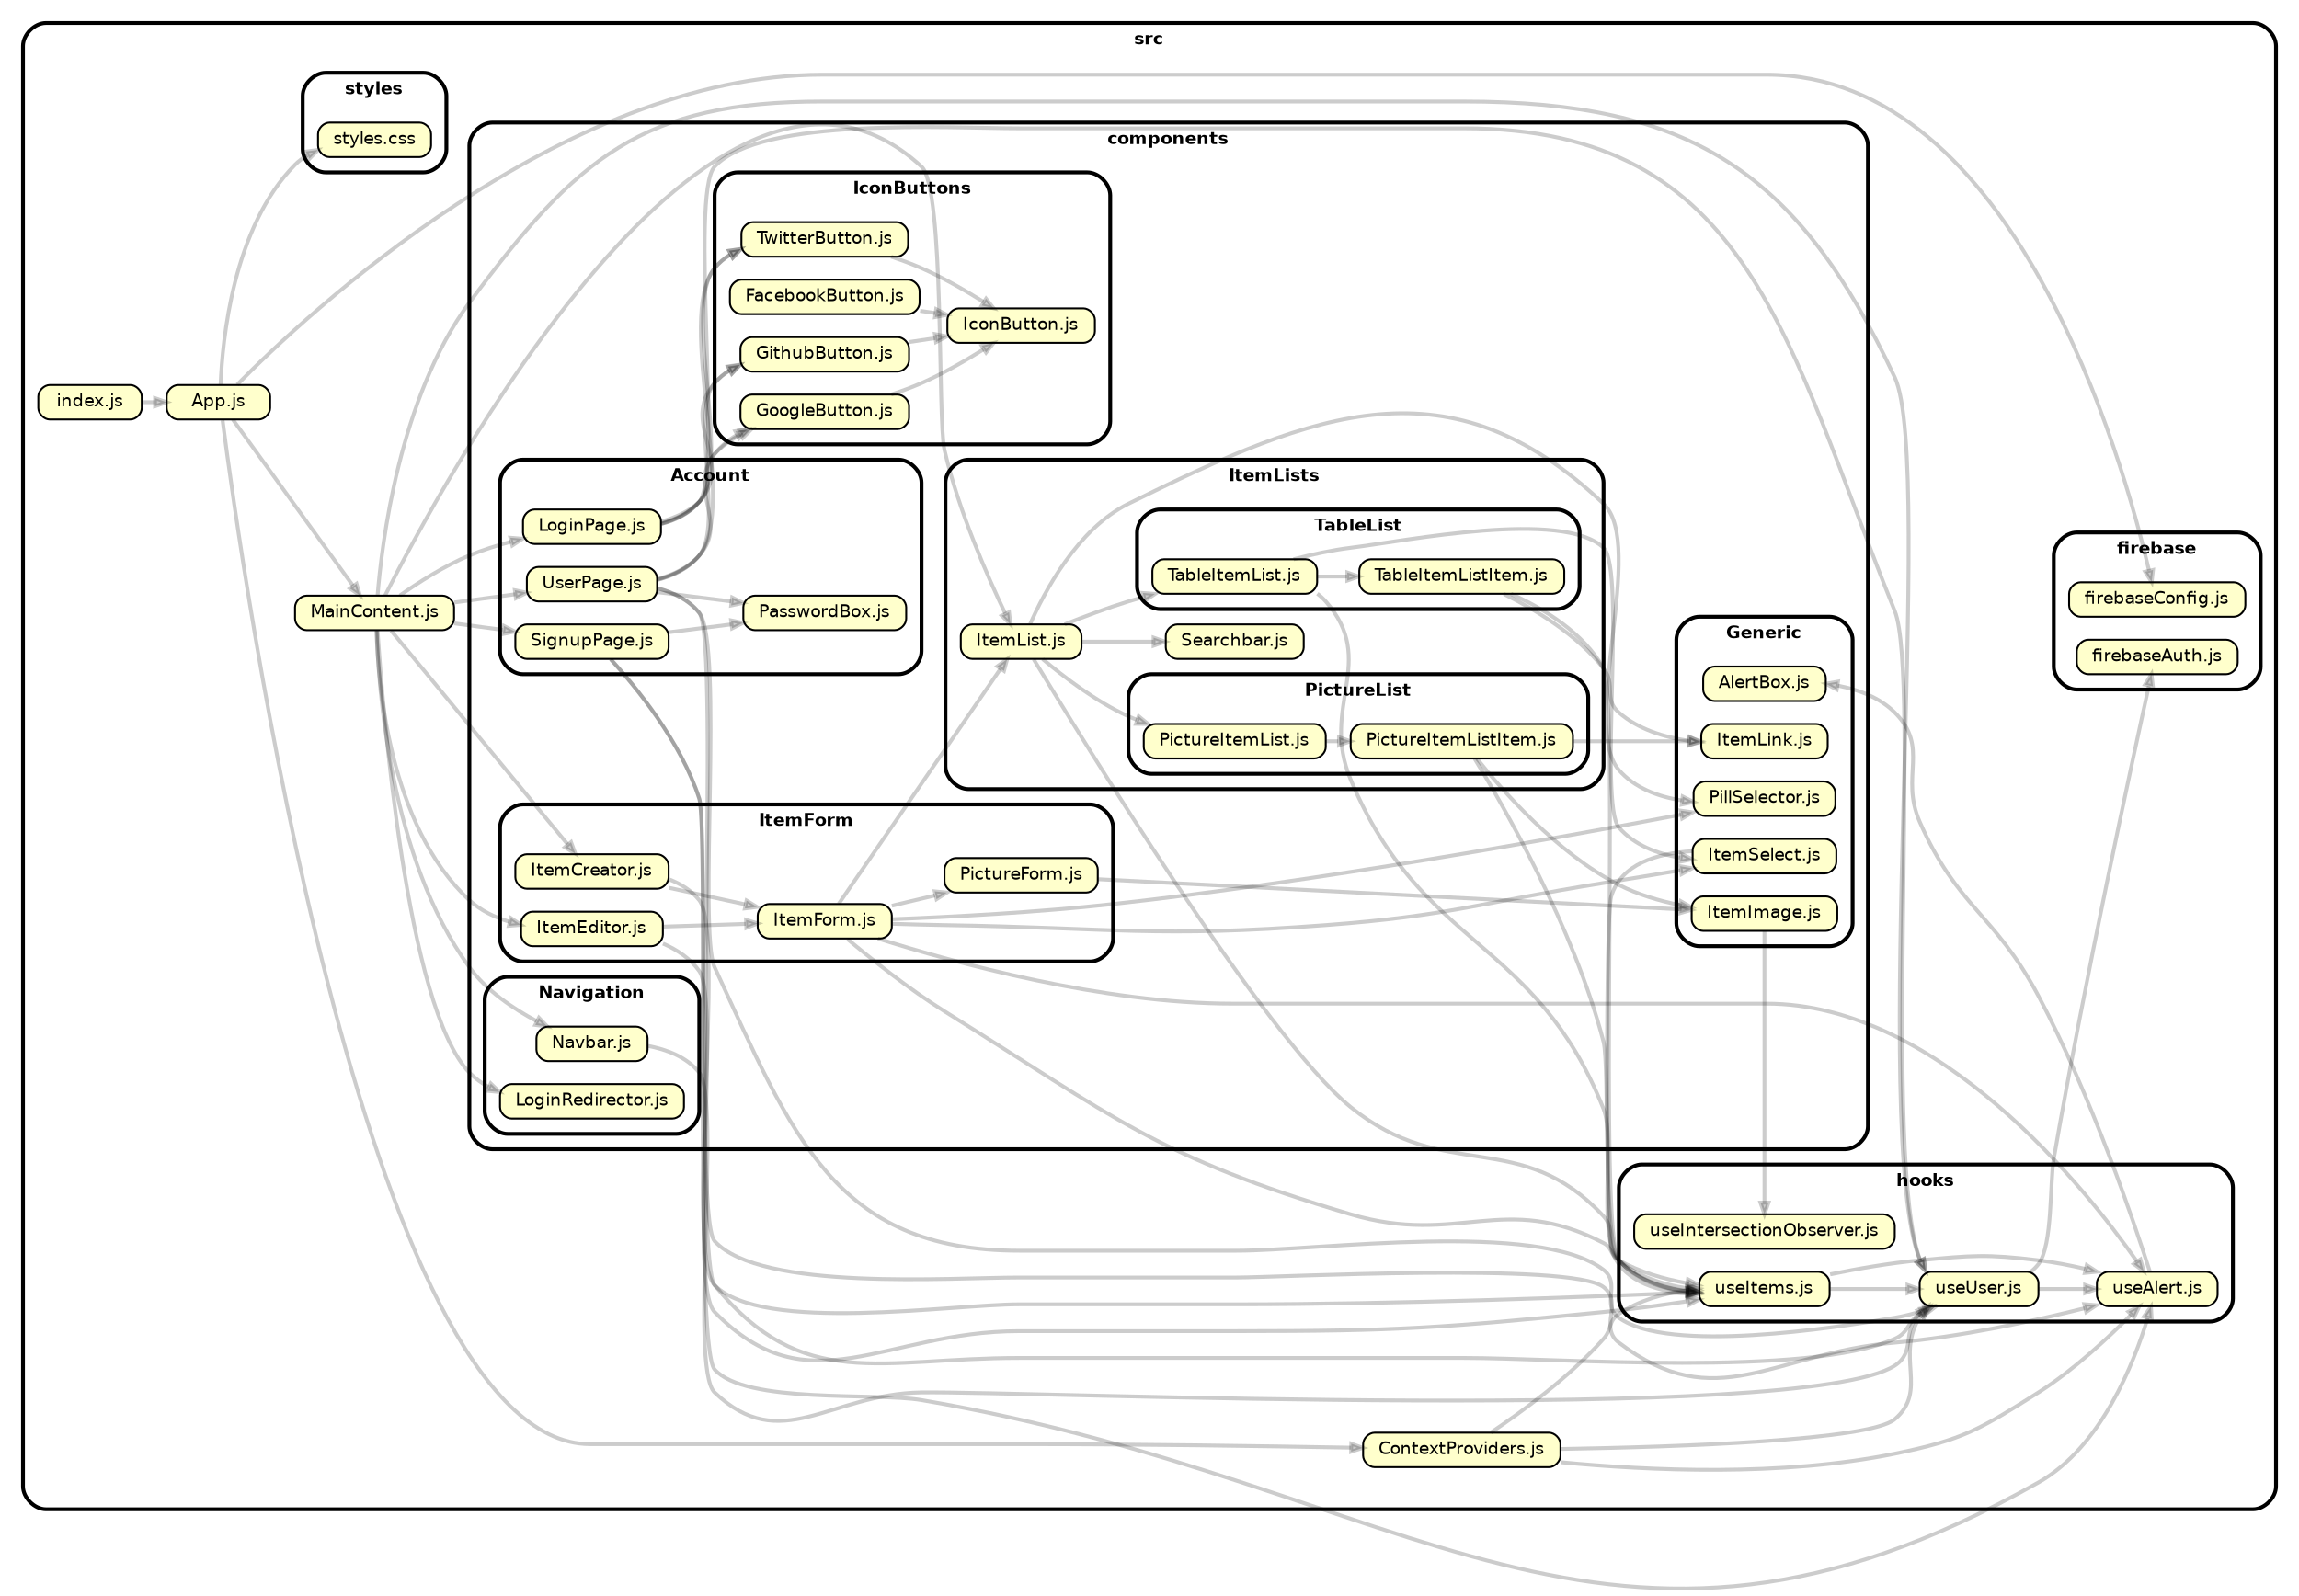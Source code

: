 strict digraph "dependency-cruiser output"{
    ordering="out" rankdir="LR" splines="true" overlap="false" nodesep="0.16" ranksep="0.18" fontname="Helvetica-bold" fontsize="9" style="rounded,bold,filled" fillcolor="#ffffff" compound="true"
    node [shape="box" style="rounded, filled" height="0.2" color="black" fillcolor="#ffffcc" fontcolor="black" fontname="Helvetica" fontsize="9"]
    edge [arrowhead="normal" arrowsize="0.6" penwidth="2.0" color="#00000033" fontname="Helvetica" fontsize="9"]

    subgraph "cluster_src" {label="src" "src/App.js" [label=<App.js> tooltip="App.js" URL="src/App.js" ] }
    "src/App.js" -> "src/ContextProviders.js"
    "src/App.js" -> "src/firebase/firebaseConfig.js"
    "src/App.js" -> "src/MainContent.js"
    "src/App.js" -> "src/styles/styles.css"
    subgraph "cluster_src" {label="src" "src/ContextProviders.js" [label=<ContextProviders.js> tooltip="ContextProviders.js" URL="src/ContextProviders.js" ] }
    "src/ContextProviders.js" -> "src/hooks/useAlert.js"
    "src/ContextProviders.js" -> "src/hooks/useItems.js"
    "src/ContextProviders.js" -> "src/hooks/useUser.js"
    subgraph "cluster_src" {label="src" "src/MainContent.js" [label=<MainContent.js> tooltip="MainContent.js" URL="src/MainContent.js" ] }
    "src/MainContent.js" -> "src/components/Account/LoginPage.js"
    "src/MainContent.js" -> "src/components/Account/SignupPage.js"
    "src/MainContent.js" -> "src/components/Account/UserPage.js"
    "src/MainContent.js" -> "src/components/ItemForm/ItemCreator.js"
    "src/MainContent.js" -> "src/components/ItemForm/ItemEditor.js"
    "src/MainContent.js" -> "src/components/ItemLists/ItemList.js"
    "src/MainContent.js" -> "src/components/Navigation/LoginRedirector.js"
    "src/MainContent.js" -> "src/components/Navigation/Navbar.js"
    "src/MainContent.js" -> "src/hooks/useUser.js"
    subgraph "cluster_src" {label="src" subgraph "cluster_src/components" {label="components" subgraph "cluster_src/components/Account" {label="Account" "src/components/Account/LoginPage.js" [label=<LoginPage.js> tooltip="LoginPage.js" URL="src/components/Account/LoginPage.js" ] } } }
    "src/components/Account/LoginPage.js" -> "src/hooks/useUser.js"
    "src/components/Account/LoginPage.js" -> "src/components/IconButtons/GithubButton.js"
    "src/components/Account/LoginPage.js" -> "src/components/IconButtons/GoogleButton.js"
    "src/components/Account/LoginPage.js" -> "src/components/IconButtons/TwitterButton.js"
    subgraph "cluster_src" {label="src" subgraph "cluster_src/components" {label="components" subgraph "cluster_src/components/Account" {label="Account" "src/components/Account/PasswordBox.js" [label=<PasswordBox.js> tooltip="PasswordBox.js" URL="src/components/Account/PasswordBox.js" ] } } }
    subgraph "cluster_src" {label="src" subgraph "cluster_src/components" {label="components" subgraph "cluster_src/components/Account" {label="Account" "src/components/Account/SignupPage.js" [label=<SignupPage.js> tooltip="SignupPage.js" URL="src/components/Account/SignupPage.js" ] } } }
    "src/components/Account/SignupPage.js" -> "src/hooks/useAlert.js"
    "src/components/Account/SignupPage.js" -> "src/hooks/useUser.js"
    "src/components/Account/SignupPage.js" -> "src/components/Account/PasswordBox.js"
    subgraph "cluster_src" {label="src" subgraph "cluster_src/components" {label="components" subgraph "cluster_src/components/Account" {label="Account" "src/components/Account/UserPage.js" [label=<UserPage.js> tooltip="UserPage.js" URL="src/components/Account/UserPage.js" ] } } }
    "src/components/Account/UserPage.js" -> "src/hooks/useAlert.js"
    "src/components/Account/UserPage.js" -> "src/hooks/useUser.js"
    "src/components/Account/UserPage.js" -> "src/components/IconButtons/GithubButton.js"
    "src/components/Account/UserPage.js" -> "src/components/IconButtons/GoogleButton.js"
    "src/components/Account/UserPage.js" -> "src/components/IconButtons/TwitterButton.js"
    "src/components/Account/UserPage.js" -> "src/components/Account/PasswordBox.js"
    subgraph "cluster_src" {label="src" subgraph "cluster_src/components" {label="components" subgraph "cluster_src/components/Generic" {label="Generic" "src/components/Generic/AlertBox.js" [label=<AlertBox.js> tooltip="AlertBox.js" URL="src/components/Generic/AlertBox.js" ] } } }
    subgraph "cluster_src" {label="src" subgraph "cluster_src/components" {label="components" subgraph "cluster_src/components/Generic" {label="Generic" "src/components/Generic/ItemImage.js" [label=<ItemImage.js> tooltip="ItemImage.js" URL="src/components/Generic/ItemImage.js" ] } } }
    "src/components/Generic/ItemImage.js" -> "src/hooks/useIntersectionObserver.js"
    subgraph "cluster_src" {label="src" subgraph "cluster_src/components" {label="components" subgraph "cluster_src/components/Generic" {label="Generic" "src/components/Generic/ItemLink.js" [label=<ItemLink.js> tooltip="ItemLink.js" URL="src/components/Generic/ItemLink.js" ] } } }
    subgraph "cluster_src" {label="src" subgraph "cluster_src/components" {label="components" subgraph "cluster_src/components/Generic" {label="Generic" "src/components/Generic/ItemSelect.js" [label=<ItemSelect.js> tooltip="ItemSelect.js" URL="src/components/Generic/ItemSelect.js" ] } } }
    "src/components/Generic/ItemSelect.js" -> "src/hooks/useItems.js"
    subgraph "cluster_src" {label="src" subgraph "cluster_src/components" {label="components" subgraph "cluster_src/components/Generic" {label="Generic" "src/components/Generic/PillSelector.js" [label=<PillSelector.js> tooltip="PillSelector.js" URL="src/components/Generic/PillSelector.js" ] } } }
    subgraph "cluster_src" {label="src" subgraph "cluster_src/components" {label="components" subgraph "cluster_src/components/IconButtons" {label="IconButtons" "src/components/IconButtons/FacebookButton.js" [label=<FacebookButton.js> tooltip="FacebookButton.js" URL="src/components/IconButtons/FacebookButton.js" ] } } }
    "src/components/IconButtons/FacebookButton.js" -> "src/components/IconButtons/IconButton.js"
    subgraph "cluster_src" {label="src" subgraph "cluster_src/components" {label="components" subgraph "cluster_src/components/IconButtons" {label="IconButtons" "src/components/IconButtons/GithubButton.js" [label=<GithubButton.js> tooltip="GithubButton.js" URL="src/components/IconButtons/GithubButton.js" ] } } }
    "src/components/IconButtons/GithubButton.js" -> "src/components/IconButtons/IconButton.js"
    subgraph "cluster_src" {label="src" subgraph "cluster_src/components" {label="components" subgraph "cluster_src/components/IconButtons" {label="IconButtons" "src/components/IconButtons/GoogleButton.js" [label=<GoogleButton.js> tooltip="GoogleButton.js" URL="src/components/IconButtons/GoogleButton.js" ] } } }
    "src/components/IconButtons/GoogleButton.js" -> "src/components/IconButtons/IconButton.js"
    subgraph "cluster_src" {label="src" subgraph "cluster_src/components" {label="components" subgraph "cluster_src/components/IconButtons" {label="IconButtons" "src/components/IconButtons/IconButton.js" [label=<IconButton.js> tooltip="IconButton.js" URL="src/components/IconButtons/IconButton.js" ] } } }
    subgraph "cluster_src" {label="src" subgraph "cluster_src/components" {label="components" subgraph "cluster_src/components/IconButtons" {label="IconButtons" "src/components/IconButtons/TwitterButton.js" [label=<TwitterButton.js> tooltip="TwitterButton.js" URL="src/components/IconButtons/TwitterButton.js" ] } } }
    "src/components/IconButtons/TwitterButton.js" -> "src/components/IconButtons/IconButton.js"
    subgraph "cluster_src" {label="src" subgraph "cluster_src/components" {label="components" subgraph "cluster_src/components/ItemForm" {label="ItemForm" "src/components/ItemForm/ItemCreator.js" [label=<ItemCreator.js> tooltip="ItemCreator.js" URL="src/components/ItemForm/ItemCreator.js" ] } } }
    "src/components/ItemForm/ItemCreator.js" -> "src/hooks/useItems.js"
    "src/components/ItemForm/ItemCreator.js" -> "src/components/ItemForm/ItemForm.js"
    subgraph "cluster_src" {label="src" subgraph "cluster_src/components" {label="components" subgraph "cluster_src/components/ItemForm" {label="ItemForm" "src/components/ItemForm/ItemEditor.js" [label=<ItemEditor.js> tooltip="ItemEditor.js" URL="src/components/ItemForm/ItemEditor.js" ] } } }
    "src/components/ItemForm/ItemEditor.js" -> "src/hooks/useItems.js"
    "src/components/ItemForm/ItemEditor.js" -> "src/components/ItemForm/ItemForm.js"
    subgraph "cluster_src" {label="src" subgraph "cluster_src/components" {label="components" subgraph "cluster_src/components/ItemForm" {label="ItemForm" "src/components/ItemForm/ItemForm.js" [label=<ItemForm.js> tooltip="ItemForm.js" URL="src/components/ItemForm/ItemForm.js" ] } } }
    "src/components/ItemForm/ItemForm.js" -> "src/hooks/useAlert.js"
    "src/components/ItemForm/ItemForm.js" -> "src/hooks/useItems.js"
    "src/components/ItemForm/ItemForm.js" -> "src/components/Generic/ItemSelect.js"
    "src/components/ItemForm/ItemForm.js" -> "src/components/Generic/PillSelector.js"
    "src/components/ItemForm/ItemForm.js" -> "src/components/ItemLists/ItemList.js"
    "src/components/ItemForm/ItemForm.js" -> "src/components/ItemForm/PictureForm.js"
    subgraph "cluster_src" {label="src" subgraph "cluster_src/components" {label="components" subgraph "cluster_src/components/ItemForm" {label="ItemForm" "src/components/ItemForm/PictureForm.js" [label=<PictureForm.js> tooltip="PictureForm.js" URL="src/components/ItemForm/PictureForm.js" ] } } }
    "src/components/ItemForm/PictureForm.js" -> "src/components/Generic/ItemImage.js"
    subgraph "cluster_src" {label="src" subgraph "cluster_src/components" {label="components" subgraph "cluster_src/components/ItemLists" {label="ItemLists" "src/components/ItemLists/ItemList.js" [label=<ItemList.js> tooltip="ItemList.js" URL="src/components/ItemLists/ItemList.js" ] } } }
    "src/components/ItemLists/ItemList.js" -> "src/hooks/useItems.js"
    "src/components/ItemLists/ItemList.js" -> "src/components/Generic/PillSelector.js"
    "src/components/ItemLists/ItemList.js" -> "src/components/ItemLists/PictureList/PictureItemList.js"
    "src/components/ItemLists/ItemList.js" -> "src/components/ItemLists/Searchbar.js"
    "src/components/ItemLists/ItemList.js" -> "src/components/ItemLists/TableList/TableItemList.js"
    subgraph "cluster_src" {label="src" subgraph "cluster_src/components" {label="components" subgraph "cluster_src/components/ItemLists" {label="ItemLists" subgraph "cluster_src/components/ItemLists/PictureList" {label="PictureList" "src/components/ItemLists/PictureList/PictureItemList.js" [label=<PictureItemList.js> tooltip="PictureItemList.js" URL="src/components/ItemLists/PictureList/PictureItemList.js" ] } } } }
    "src/components/ItemLists/PictureList/PictureItemList.js" -> "src/components/ItemLists/PictureList/PictureItemListItem.js"
    subgraph "cluster_src" {label="src" subgraph "cluster_src/components" {label="components" subgraph "cluster_src/components/ItemLists" {label="ItemLists" subgraph "cluster_src/components/ItemLists/PictureList" {label="PictureList" "src/components/ItemLists/PictureList/PictureItemListItem.js" [label=<PictureItemListItem.js> tooltip="PictureItemListItem.js" URL="src/components/ItemLists/PictureList/PictureItemListItem.js" ] } } } }
    "src/components/ItemLists/PictureList/PictureItemListItem.js" -> "src/hooks/useItems.js"
    "src/components/ItemLists/PictureList/PictureItemListItem.js" -> "src/components/Generic/ItemImage.js"
    "src/components/ItemLists/PictureList/PictureItemListItem.js" -> "src/components/Generic/ItemLink.js"
    subgraph "cluster_src" {label="src" subgraph "cluster_src/components" {label="components" subgraph "cluster_src/components/ItemLists" {label="ItemLists" "src/components/ItemLists/Searchbar.js" [label=<Searchbar.js> tooltip="Searchbar.js" URL="src/components/ItemLists/Searchbar.js" ] } } }
    subgraph "cluster_src" {label="src" subgraph "cluster_src/components" {label="components" subgraph "cluster_src/components/ItemLists" {label="ItemLists" subgraph "cluster_src/components/ItemLists/TableList" {label="TableList" "src/components/ItemLists/TableList/TableItemList.js" [label=<TableItemList.js> tooltip="TableItemList.js" URL="src/components/ItemLists/TableList/TableItemList.js" ] } } } }
    "src/components/ItemLists/TableList/TableItemList.js" -> "src/hooks/useItems.js"
    "src/components/ItemLists/TableList/TableItemList.js" -> "src/components/Generic/ItemSelect.js"
    "src/components/ItemLists/TableList/TableItemList.js" -> "src/components/ItemLists/TableList/TableItemListItem.js"
    subgraph "cluster_src" {label="src" subgraph "cluster_src/components" {label="components" subgraph "cluster_src/components/ItemLists" {label="ItemLists" subgraph "cluster_src/components/ItemLists/TableList" {label="TableList" "src/components/ItemLists/TableList/TableItemListItem.js" [label=<TableItemListItem.js> tooltip="TableItemListItem.js" URL="src/components/ItemLists/TableList/TableItemListItem.js" ] } } } }
    "src/components/ItemLists/TableList/TableItemListItem.js" -> "src/hooks/useItems.js"
    "src/components/ItemLists/TableList/TableItemListItem.js" -> "src/components/Generic/ItemLink.js"
    subgraph "cluster_src" {label="src" subgraph "cluster_src/components" {label="components" subgraph "cluster_src/components/Navigation" {label="Navigation" "src/components/Navigation/LoginRedirector.js" [label=<LoginRedirector.js> tooltip="LoginRedirector.js" URL="src/components/Navigation/LoginRedirector.js" ] } } }
    subgraph "cluster_src" {label="src" subgraph "cluster_src/components" {label="components" subgraph "cluster_src/components/Navigation" {label="Navigation" "src/components/Navigation/Navbar.js" [label=<Navbar.js> tooltip="Navbar.js" URL="src/components/Navigation/Navbar.js" ] } } }
    "src/components/Navigation/Navbar.js" -> "src/hooks/useUser.js"
    subgraph "cluster_src" {label="src" subgraph "cluster_src/firebase" {label="firebase" "src/firebase/firebaseAuth.js" [label=<firebaseAuth.js> tooltip="firebaseAuth.js" URL="src/firebase/firebaseAuth.js" ] } }
    subgraph "cluster_src" {label="src" subgraph "cluster_src/firebase" {label="firebase" "src/firebase/firebaseConfig.js" [label=<firebaseConfig.js> tooltip="firebaseConfig.js" URL="src/firebase/firebaseConfig.js" ] } }
    subgraph "cluster_src" {label="src" subgraph "cluster_src/hooks" {label="hooks" "src/hooks/useAlert.js" [label=<useAlert.js> tooltip="useAlert.js" URL="src/hooks/useAlert.js" ] } }
    "src/hooks/useAlert.js" -> "src/components/Generic/AlertBox.js"
    subgraph "cluster_src" {label="src" subgraph "cluster_src/hooks" {label="hooks" "src/hooks/useIntersectionObserver.js" [label=<useIntersectionObserver.js> tooltip="useIntersectionObserver.js" URL="src/hooks/useIntersectionObserver.js" ] } }
    subgraph "cluster_src" {label="src" subgraph "cluster_src/hooks" {label="hooks" "src/hooks/useItems.js" [label=<useItems.js> tooltip="useItems.js" URL="src/hooks/useItems.js" ] } }
    "src/hooks/useItems.js" -> "src/hooks/useAlert.js"
    "src/hooks/useItems.js" -> "src/hooks/useUser.js"
    subgraph "cluster_src" {label="src" subgraph "cluster_src/hooks" {label="hooks" "src/hooks/useUser.js" [label=<useUser.js> tooltip="useUser.js" URL="src/hooks/useUser.js" ] } }
    "src/hooks/useUser.js" -> "src/firebase/firebaseAuth.js"
    "src/hooks/useUser.js" -> "src/hooks/useAlert.js"
    subgraph "cluster_src" {label="src" "src/index.js" [label=<index.js> tooltip="index.js" URL="src/index.js" ] }
    "src/index.js" -> "src/App.js"
    subgraph "cluster_src" {label="src" subgraph "cluster_src/styles" {label="styles" "src/styles/styles.css" [label=<styles.css> tooltip="styles.css" URL="src/styles/styles.css" ] } }
}
